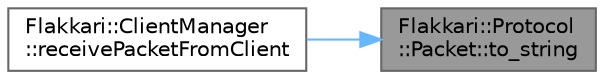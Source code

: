 digraph "Flakkari::Protocol::Packet::to_string"
{
 // LATEX_PDF_SIZE
  bgcolor="transparent";
  edge [fontname=Helvetica,fontsize=10,labelfontname=Helvetica,labelfontsize=10];
  node [fontname=Helvetica,fontsize=10,shape=box,height=0.2,width=0.4];
  rankdir="RL";
  Node1 [id="Node000001",label="Flakkari::Protocol\l::Packet::to_string",height=0.2,width=0.4,color="gray40", fillcolor="grey60", style="filled", fontcolor="black",tooltip=" "];
  Node1 -> Node2 [id="edge1_Node000001_Node000002",dir="back",color="steelblue1",style="solid",tooltip=" "];
  Node2 [id="Node000002",label="Flakkari::ClientManager\l::receivePacketFromClient",height=0.2,width=0.4,color="grey40", fillcolor="white", style="filled",URL="$d5/da5/classFlakkari_1_1ClientManager.html#af76b97015c7f14ada28d68086de2dae5",tooltip="Receive a packet from a client."];
}
